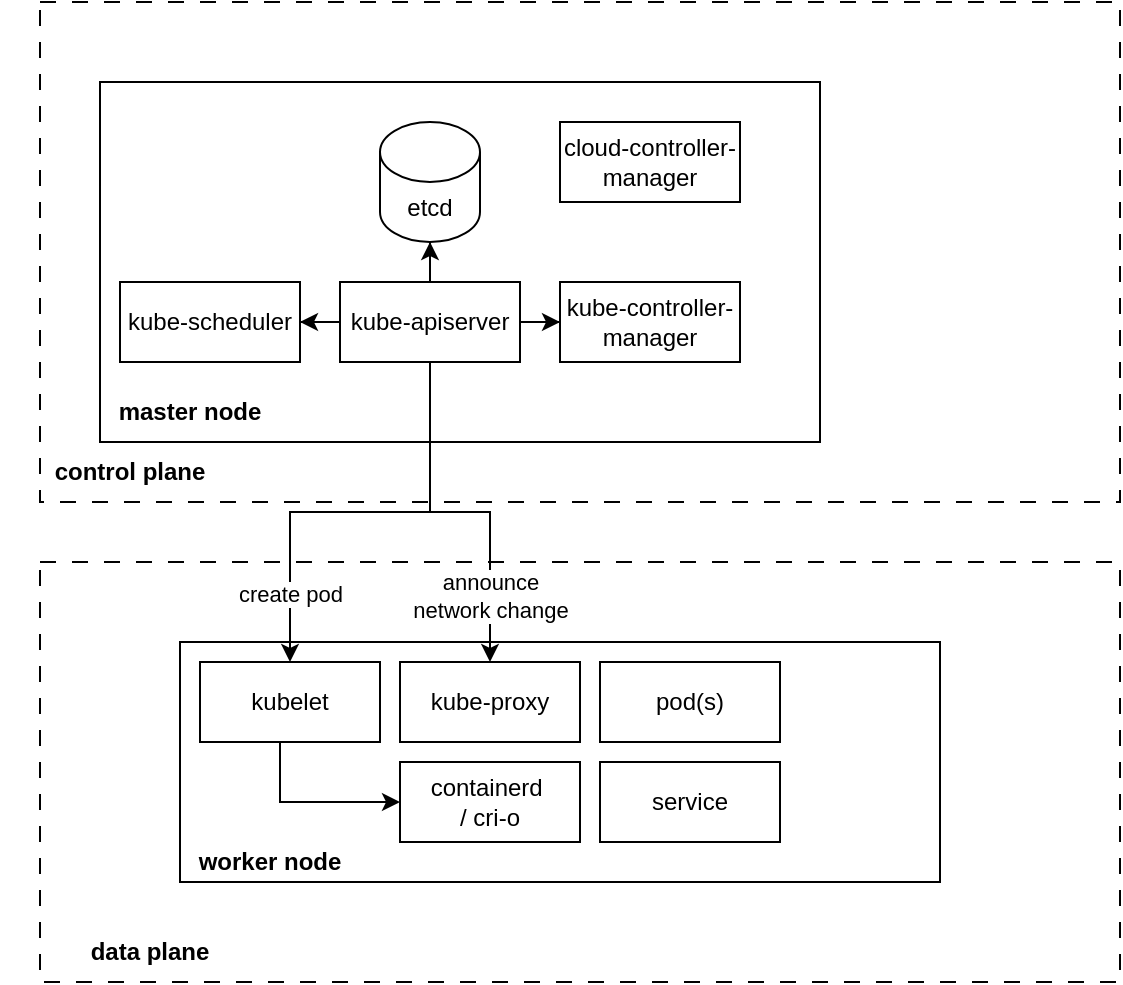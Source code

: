 <mxfile version="24.7.5">
  <diagram name="Page-1" id="a_fS3BVPdOIHquYhCw5D">
    <mxGraphModel dx="496" dy="859" grid="1" gridSize="10" guides="1" tooltips="1" connect="1" arrows="1" fold="1" page="1" pageScale="1" pageWidth="827" pageHeight="1169" math="0" shadow="0">
      <root>
        <mxCell id="0" />
        <mxCell id="1" parent="0" />
        <mxCell id="fWa_hwFtwptlqF4OvhhL-1" value="" style="rounded=0;whiteSpace=wrap;html=1;dashed=1;dashPattern=8 8;" vertex="1" parent="1">
          <mxGeometry x="120" y="170" width="540" height="250" as="geometry" />
        </mxCell>
        <mxCell id="fWa_hwFtwptlqF4OvhhL-2" value="" style="rounded=0;whiteSpace=wrap;html=1;dashed=1;dashPattern=8 8;" vertex="1" parent="1">
          <mxGeometry x="120" y="450" width="540" height="210" as="geometry" />
        </mxCell>
        <mxCell id="fWa_hwFtwptlqF4OvhhL-3" value="" style="rounded=0;whiteSpace=wrap;html=1;" vertex="1" parent="1">
          <mxGeometry x="190" y="490" width="380" height="120" as="geometry" />
        </mxCell>
        <mxCell id="fWa_hwFtwptlqF4OvhhL-4" value="" style="rounded=0;whiteSpace=wrap;html=1;" vertex="1" parent="1">
          <mxGeometry x="150" y="210" width="360" height="180" as="geometry" />
        </mxCell>
        <mxCell id="fWa_hwFtwptlqF4OvhhL-20" style="edgeStyle=orthogonalEdgeStyle;rounded=0;orthogonalLoop=1;jettySize=auto;html=1;entryX=0.5;entryY=0;entryDx=0;entryDy=0;" edge="1" parent="1" source="fWa_hwFtwptlqF4OvhhL-5" target="fWa_hwFtwptlqF4OvhhL-13">
          <mxGeometry relative="1" as="geometry" />
        </mxCell>
        <mxCell id="fWa_hwFtwptlqF4OvhhL-27" value="create pod" style="edgeLabel;html=1;align=center;verticalAlign=middle;resizable=0;points=[];" vertex="1" connectable="0" parent="fWa_hwFtwptlqF4OvhhL-20">
          <mxGeometry x="0.685" relative="1" as="geometry">
            <mxPoint as="offset" />
          </mxGeometry>
        </mxCell>
        <mxCell id="fWa_hwFtwptlqF4OvhhL-21" style="edgeStyle=orthogonalEdgeStyle;rounded=0;orthogonalLoop=1;jettySize=auto;html=1;entryX=0.5;entryY=0;entryDx=0;entryDy=0;" edge="1" parent="1" source="fWa_hwFtwptlqF4OvhhL-5" target="fWa_hwFtwptlqF4OvhhL-14">
          <mxGeometry relative="1" as="geometry" />
        </mxCell>
        <mxCell id="fWa_hwFtwptlqF4OvhhL-26" value="announce&lt;div&gt;network change&lt;/div&gt;" style="edgeLabel;html=1;align=center;verticalAlign=middle;resizable=0;points=[];" vertex="1" connectable="0" parent="fWa_hwFtwptlqF4OvhhL-21">
          <mxGeometry x="0.629" relative="1" as="geometry">
            <mxPoint as="offset" />
          </mxGeometry>
        </mxCell>
        <mxCell id="fWa_hwFtwptlqF4OvhhL-23" style="edgeStyle=orthogonalEdgeStyle;rounded=0;orthogonalLoop=1;jettySize=auto;html=1;entryX=1;entryY=0.5;entryDx=0;entryDy=0;" edge="1" parent="1" source="fWa_hwFtwptlqF4OvhhL-5" target="fWa_hwFtwptlqF4OvhhL-6">
          <mxGeometry relative="1" as="geometry" />
        </mxCell>
        <mxCell id="fWa_hwFtwptlqF4OvhhL-24" style="edgeStyle=orthogonalEdgeStyle;rounded=0;orthogonalLoop=1;jettySize=auto;html=1;" edge="1" parent="1" source="fWa_hwFtwptlqF4OvhhL-5" target="fWa_hwFtwptlqF4OvhhL-8">
          <mxGeometry relative="1" as="geometry" />
        </mxCell>
        <mxCell id="fWa_hwFtwptlqF4OvhhL-5" value="kube-apiserver" style="rounded=0;whiteSpace=wrap;html=1;" vertex="1" parent="1">
          <mxGeometry x="270" y="310" width="90" height="40" as="geometry" />
        </mxCell>
        <mxCell id="fWa_hwFtwptlqF4OvhhL-6" value="kube-scheduler" style="rounded=0;whiteSpace=wrap;html=1;" vertex="1" parent="1">
          <mxGeometry x="160" y="310" width="90" height="40" as="geometry" />
        </mxCell>
        <mxCell id="fWa_hwFtwptlqF4OvhhL-7" value="etcd" style="shape=cylinder3;whiteSpace=wrap;html=1;boundedLbl=1;backgroundOutline=1;size=15;" vertex="1" parent="1">
          <mxGeometry x="290" y="230" width="50" height="60" as="geometry" />
        </mxCell>
        <mxCell id="fWa_hwFtwptlqF4OvhhL-8" value="kube-controller-manager" style="rounded=0;whiteSpace=wrap;html=1;" vertex="1" parent="1">
          <mxGeometry x="380" y="310" width="90" height="40" as="geometry" />
        </mxCell>
        <mxCell id="fWa_hwFtwptlqF4OvhhL-9" value="cloud-controller-manager" style="rounded=0;whiteSpace=wrap;html=1;" vertex="1" parent="1">
          <mxGeometry x="380" y="230" width="90" height="40" as="geometry" />
        </mxCell>
        <mxCell id="fWa_hwFtwptlqF4OvhhL-10" value="master node" style="text;html=1;align=center;verticalAlign=middle;whiteSpace=wrap;rounded=0;fontStyle=1" vertex="1" parent="1">
          <mxGeometry x="130" y="360" width="130" height="30" as="geometry" />
        </mxCell>
        <mxCell id="fWa_hwFtwptlqF4OvhhL-11" value="control plane" style="text;html=1;align=center;verticalAlign=middle;whiteSpace=wrap;rounded=0;fontStyle=1" vertex="1" parent="1">
          <mxGeometry x="100" y="390" width="130" height="30" as="geometry" />
        </mxCell>
        <mxCell id="fWa_hwFtwptlqF4OvhhL-12" value="worker node" style="text;html=1;align=center;verticalAlign=middle;whiteSpace=wrap;rounded=0;fontStyle=1" vertex="1" parent="1">
          <mxGeometry x="170" y="585" width="130" height="30" as="geometry" />
        </mxCell>
        <mxCell id="fWa_hwFtwptlqF4OvhhL-17" style="edgeStyle=orthogonalEdgeStyle;rounded=0;orthogonalLoop=1;jettySize=auto;html=1;entryX=0;entryY=0.5;entryDx=0;entryDy=0;" edge="1" parent="1" source="fWa_hwFtwptlqF4OvhhL-13" target="fWa_hwFtwptlqF4OvhhL-15">
          <mxGeometry relative="1" as="geometry">
            <Array as="points">
              <mxPoint x="240" y="570" />
            </Array>
          </mxGeometry>
        </mxCell>
        <mxCell id="fWa_hwFtwptlqF4OvhhL-13" value="kubelet" style="rounded=0;whiteSpace=wrap;html=1;" vertex="1" parent="1">
          <mxGeometry x="200" y="500" width="90" height="40" as="geometry" />
        </mxCell>
        <mxCell id="fWa_hwFtwptlqF4OvhhL-14" value="kube-proxy" style="rounded=0;whiteSpace=wrap;html=1;" vertex="1" parent="1">
          <mxGeometry x="300" y="500" width="90" height="40" as="geometry" />
        </mxCell>
        <mxCell id="fWa_hwFtwptlqF4OvhhL-15" value="containerd&amp;nbsp;&lt;div&gt;/&amp;nbsp;&lt;span style=&quot;background-color: initial;&quot;&gt;cri-o&lt;/span&gt;&lt;/div&gt;" style="rounded=0;whiteSpace=wrap;html=1;" vertex="1" parent="1">
          <mxGeometry x="300" y="550" width="90" height="40" as="geometry" />
        </mxCell>
        <mxCell id="fWa_hwFtwptlqF4OvhhL-16" value="data plane" style="text;html=1;align=center;verticalAlign=middle;whiteSpace=wrap;rounded=0;fontStyle=1" vertex="1" parent="1">
          <mxGeometry x="110" y="630" width="130" height="30" as="geometry" />
        </mxCell>
        <mxCell id="fWa_hwFtwptlqF4OvhhL-18" value="pod(s)" style="rounded=0;whiteSpace=wrap;html=1;" vertex="1" parent="1">
          <mxGeometry x="400" y="500" width="90" height="40" as="geometry" />
        </mxCell>
        <mxCell id="fWa_hwFtwptlqF4OvhhL-19" value="service" style="rounded=0;whiteSpace=wrap;html=1;" vertex="1" parent="1">
          <mxGeometry x="400" y="550" width="90" height="40" as="geometry" />
        </mxCell>
        <mxCell id="fWa_hwFtwptlqF4OvhhL-25" style="edgeStyle=orthogonalEdgeStyle;rounded=0;orthogonalLoop=1;jettySize=auto;html=1;entryX=0.5;entryY=1;entryDx=0;entryDy=0;entryPerimeter=0;" edge="1" parent="1" source="fWa_hwFtwptlqF4OvhhL-5" target="fWa_hwFtwptlqF4OvhhL-7">
          <mxGeometry relative="1" as="geometry" />
        </mxCell>
      </root>
    </mxGraphModel>
  </diagram>
</mxfile>
